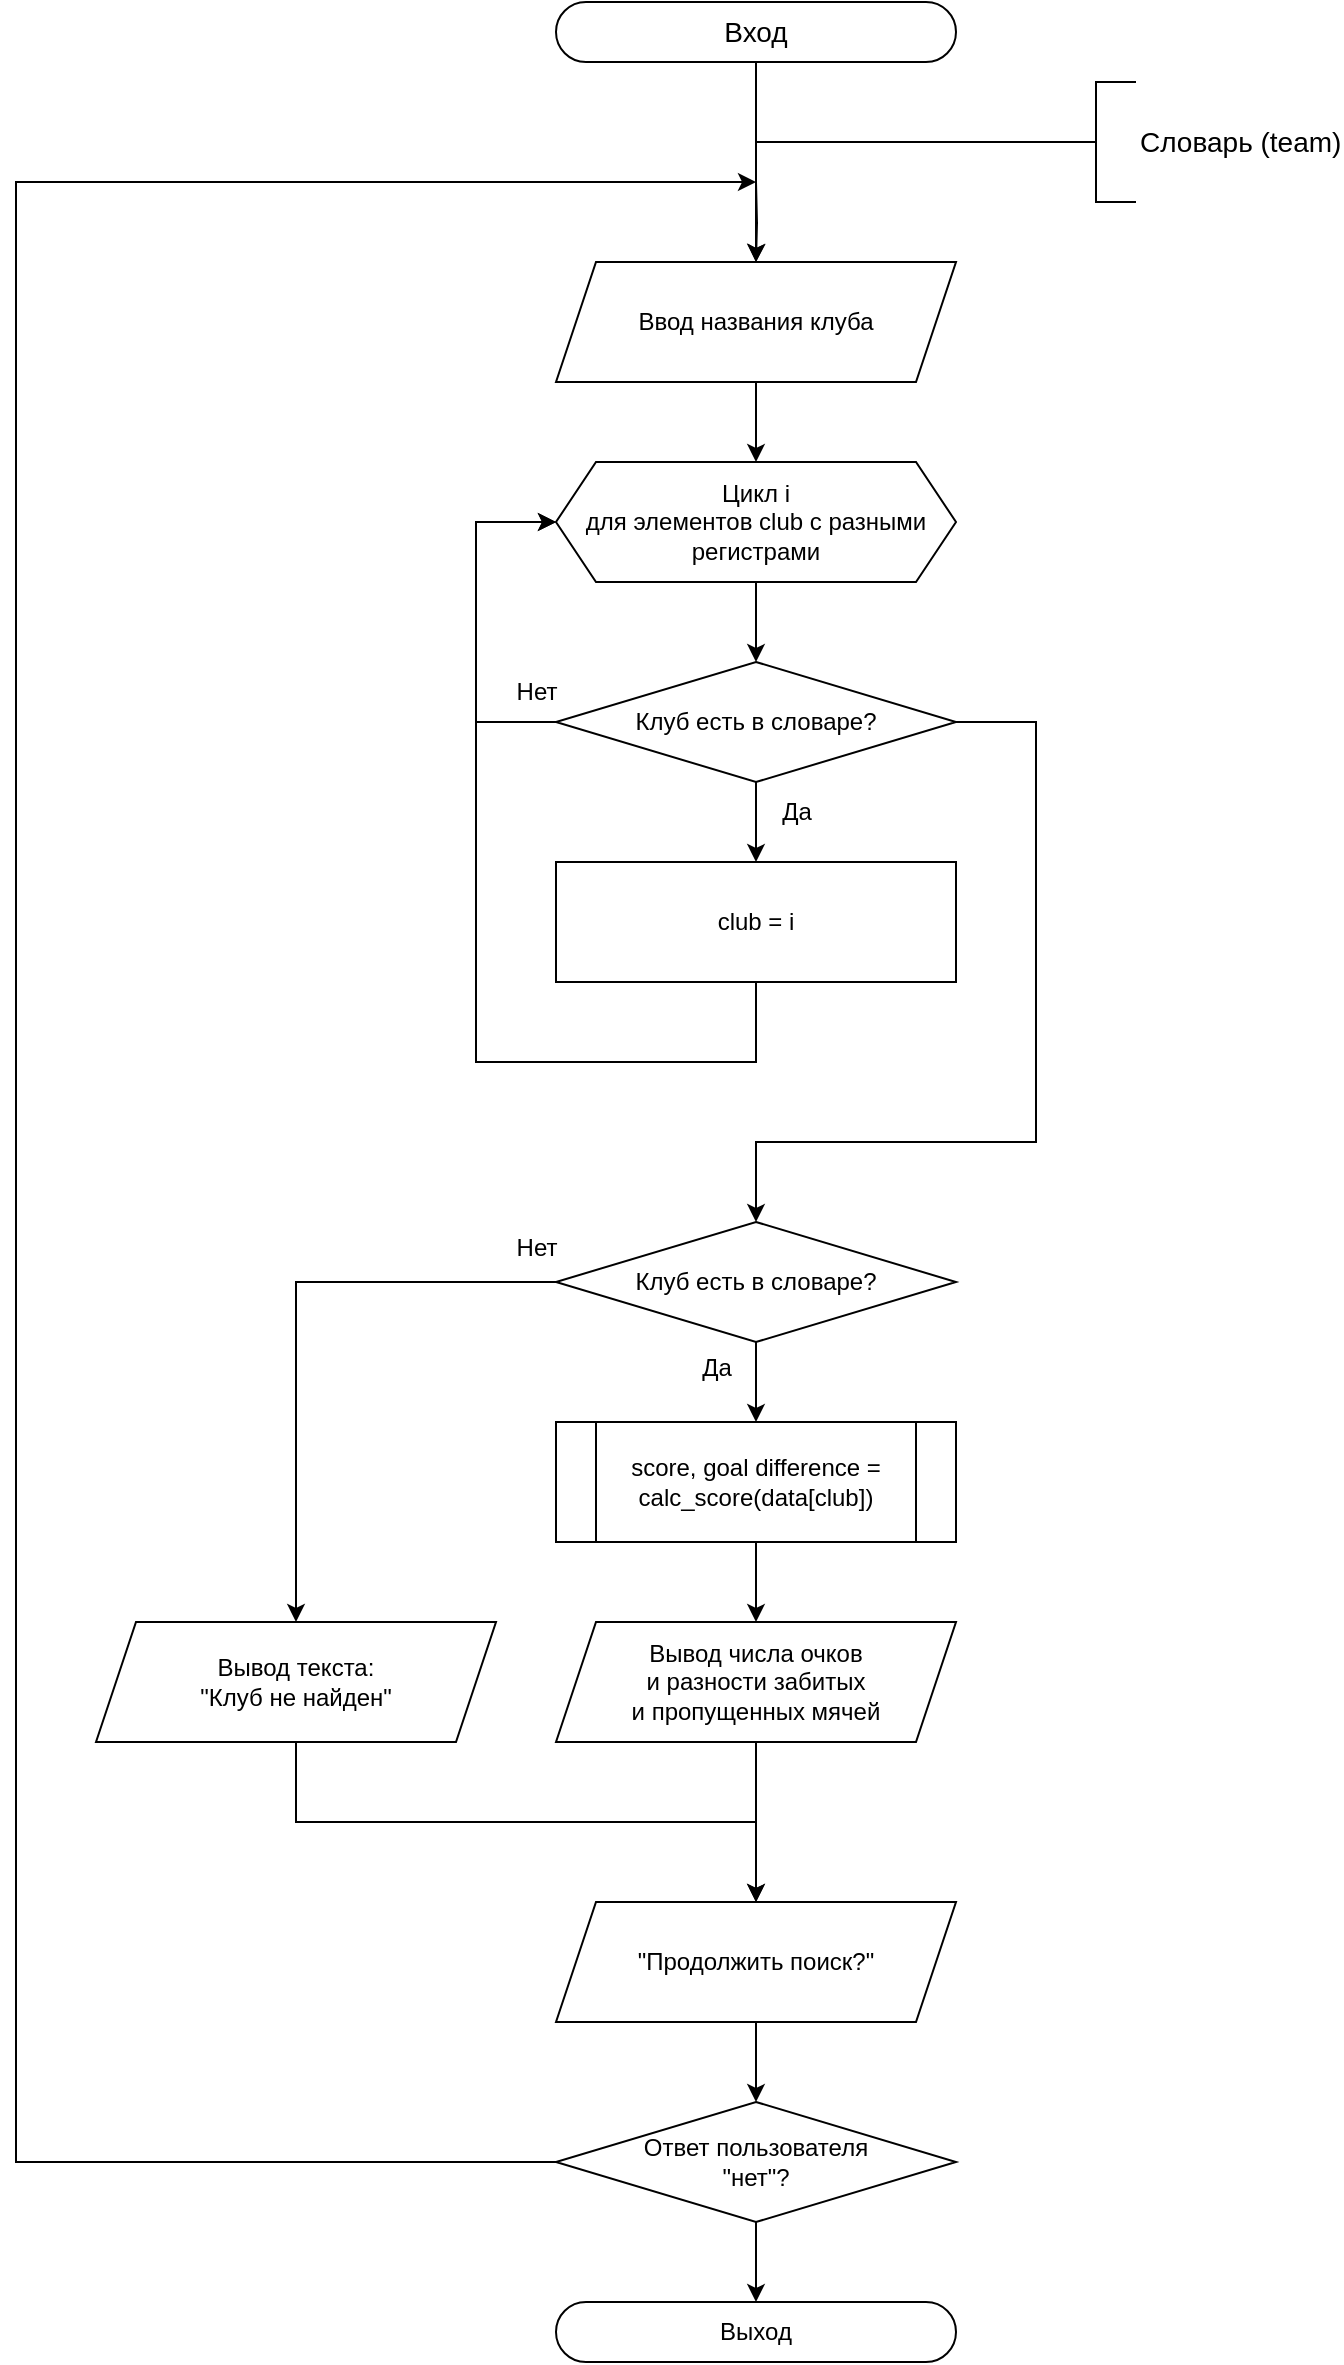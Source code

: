 <mxfile version="21.2.1" type="device">
  <diagram name="Страница 1" id="6tMGNJNM4NKZPwXtHnVI">
    <mxGraphModel dx="1411" dy="793" grid="1" gridSize="10" guides="1" tooltips="1" connect="1" arrows="1" fold="1" page="1" pageScale="1" pageWidth="827" pageHeight="1169" math="0" shadow="0">
      <root>
        <mxCell id="0" />
        <mxCell id="1" parent="0" />
        <mxCell id="Q8PbNGjHBaHUHqc-n6fm-56" style="edgeStyle=orthogonalEdgeStyle;rounded=0;orthogonalLoop=1;jettySize=auto;html=1;entryX=0.5;entryY=0;entryDx=0;entryDy=0;fontSize=14;" parent="1" source="Q8PbNGjHBaHUHqc-n6fm-1" edge="1">
          <mxGeometry relative="1" as="geometry">
            <mxPoint x="200" y="200" as="targetPoint" />
          </mxGeometry>
        </mxCell>
        <mxCell id="Q8PbNGjHBaHUHqc-n6fm-1" value="Вход" style="rounded=1;whiteSpace=wrap;html=1;arcSize=50;fontSize=14;" parent="1" vertex="1">
          <mxGeometry x="100" y="70" width="200" height="30" as="geometry" />
        </mxCell>
        <mxCell id="Q8PbNGjHBaHUHqc-n6fm-65" style="edgeStyle=orthogonalEdgeStyle;rounded=0;orthogonalLoop=1;jettySize=auto;html=1;endArrow=none;endFill=0;fontSize=14;" parent="1" source="Q8PbNGjHBaHUHqc-n6fm-6" edge="1">
          <mxGeometry relative="1" as="geometry">
            <mxPoint x="200" y="140" as="targetPoint" />
            <Array as="points">
              <mxPoint x="280" y="140" />
              <mxPoint x="280" y="140" />
            </Array>
          </mxGeometry>
        </mxCell>
        <mxCell id="Q8PbNGjHBaHUHqc-n6fm-6" value="Словарь (team)" style="strokeWidth=1;html=1;shape=mxgraph.flowchart.annotation_2;align=left;labelPosition=right;pointerEvents=1;fontSize=14;" parent="1" vertex="1">
          <mxGeometry x="350" y="110" width="40" height="60" as="geometry" />
        </mxCell>
        <mxCell id="Q8PbNGjHBaHUHqc-n6fm-44" style="edgeStyle=orthogonalEdgeStyle;rounded=0;orthogonalLoop=1;jettySize=auto;html=1;entryX=0.5;entryY=0;entryDx=0;entryDy=0;" parent="1" edge="1">
          <mxGeometry relative="1" as="geometry">
            <mxPoint x="200.0" y="260" as="sourcePoint" />
          </mxGeometry>
        </mxCell>
        <mxCell id="Q8PbNGjHBaHUHqc-n6fm-45" style="edgeStyle=orthogonalEdgeStyle;rounded=0;orthogonalLoop=1;jettySize=auto;html=1;entryX=0.5;entryY=0;entryDx=0;entryDy=0;" parent="1" edge="1">
          <mxGeometry relative="1" as="geometry">
            <mxPoint x="200.0" y="360" as="sourcePoint" />
          </mxGeometry>
        </mxCell>
        <mxCell id="Q8PbNGjHBaHUHqc-n6fm-53" style="edgeStyle=orthogonalEdgeStyle;rounded=0;orthogonalLoop=1;jettySize=auto;html=1;entryX=0.5;entryY=0;entryDx=0;entryDy=0;" parent="1" edge="1">
          <mxGeometry relative="1" as="geometry">
            <mxPoint x="200.0" y="460" as="sourcePoint" />
          </mxGeometry>
        </mxCell>
        <mxCell id="Q8PbNGjHBaHUHqc-n6fm-54" style="edgeStyle=orthogonalEdgeStyle;rounded=0;orthogonalLoop=1;jettySize=auto;html=1;" parent="1" edge="1">
          <mxGeometry relative="1" as="geometry">
            <mxPoint x="200.0" y="560" as="sourcePoint" />
          </mxGeometry>
        </mxCell>
        <mxCell id="Q8PbNGjHBaHUHqc-n6fm-50" style="edgeStyle=orthogonalEdgeStyle;rounded=0;orthogonalLoop=1;jettySize=auto;html=1;entryX=0.5;entryY=0;entryDx=0;entryDy=0;" parent="1" edge="1">
          <mxGeometry relative="1" as="geometry">
            <mxPoint x="200.0" y="660" as="sourcePoint" />
          </mxGeometry>
        </mxCell>
        <mxCell id="Q8PbNGjHBaHUHqc-n6fm-51" style="edgeStyle=orthogonalEdgeStyle;rounded=0;orthogonalLoop=1;jettySize=auto;html=1;entryX=0.5;entryY=0;entryDx=0;entryDy=0;" parent="1" edge="1">
          <mxGeometry relative="1" as="geometry">
            <mxPoint x="200.0" y="760" as="sourcePoint" />
          </mxGeometry>
        </mxCell>
        <mxCell id="Q8PbNGjHBaHUHqc-n6fm-52" style="edgeStyle=orthogonalEdgeStyle;rounded=0;orthogonalLoop=1;jettySize=auto;html=1;entryX=0;entryY=0.5;entryDx=0;entryDy=0;" parent="1" edge="1">
          <mxGeometry relative="1" as="geometry">
            <mxPoint x="100" y="630" as="targetPoint" />
            <Array as="points">
              <mxPoint x="200" y="880" />
              <mxPoint x="60" y="880" />
              <mxPoint x="60" y="630" />
            </Array>
          </mxGeometry>
        </mxCell>
        <mxCell id="wm96Qt1JqF1Xcq8qNvsb-16" style="edgeStyle=orthogonalEdgeStyle;rounded=0;orthogonalLoop=1;jettySize=auto;html=1;" edge="1" parent="1">
          <mxGeometry relative="1" as="geometry">
            <mxPoint x="200" y="200" as="targetPoint" />
            <mxPoint x="200" y="160" as="sourcePoint" />
          </mxGeometry>
        </mxCell>
        <mxCell id="Q8PbNGjHBaHUHqc-n6fm-101" style="edgeStyle=orthogonalEdgeStyle;rounded=0;orthogonalLoop=1;jettySize=auto;html=1;entryX=0.5;entryY=0;entryDx=0;entryDy=0;fontSize=15;" parent="1" target="Q8PbNGjHBaHUHqc-n6fm-100" edge="1">
          <mxGeometry relative="1" as="geometry">
            <mxPoint x="80" y="880" as="sourcePoint" />
          </mxGeometry>
        </mxCell>
        <mxCell id="Q8PbNGjHBaHUHqc-n6fm-117" style="edgeStyle=orthogonalEdgeStyle;rounded=0;orthogonalLoop=1;jettySize=auto;html=1;entryX=0.5;entryY=0;entryDx=0;entryDy=0;fontSize=15;" parent="1" target="Q8PbNGjHBaHUHqc-n6fm-35" edge="1">
          <mxGeometry relative="1" as="geometry">
            <Array as="points">
              <mxPoint x="260" y="650.0" />
              <mxPoint x="260" y="1511" />
            </Array>
            <mxPoint x="179.697" y="650.091" as="sourcePoint" />
          </mxGeometry>
        </mxCell>
        <mxCell id="Q8PbNGjHBaHUHqc-n6fm-116" style="edgeStyle=orthogonalEdgeStyle;rounded=0;orthogonalLoop=1;jettySize=auto;html=1;entryX=0;entryY=0.5;entryDx=0;entryDy=0;fontSize=15;" parent="1" source="Q8PbNGjHBaHUHqc-n6fm-114" edge="1">
          <mxGeometry relative="1" as="geometry">
            <Array as="points">
              <mxPoint x="80" y="1460" />
              <mxPoint x="-100" y="1460" />
              <mxPoint x="-100" y="650" />
            </Array>
            <mxPoint x="-20" y="650" as="targetPoint" />
          </mxGeometry>
        </mxCell>
        <mxCell id="wm96Qt1JqF1Xcq8qNvsb-24" style="edgeStyle=orthogonalEdgeStyle;rounded=0;orthogonalLoop=1;jettySize=auto;html=1;entryX=0.5;entryY=0;entryDx=0;entryDy=0;" edge="1" parent="1" source="wm96Qt1JqF1Xcq8qNvsb-17" target="wm96Qt1JqF1Xcq8qNvsb-18">
          <mxGeometry relative="1" as="geometry" />
        </mxCell>
        <mxCell id="wm96Qt1JqF1Xcq8qNvsb-17" value="Ввод названия клуба" style="shape=parallelogram;perimeter=parallelogramPerimeter;whiteSpace=wrap;html=1;fixedSize=1;" vertex="1" parent="1">
          <mxGeometry x="100" y="200" width="200" height="60" as="geometry" />
        </mxCell>
        <mxCell id="wm96Qt1JqF1Xcq8qNvsb-23" style="edgeStyle=orthogonalEdgeStyle;rounded=0;orthogonalLoop=1;jettySize=auto;html=1;entryX=0.5;entryY=0;entryDx=0;entryDy=0;" edge="1" parent="1" source="wm96Qt1JqF1Xcq8qNvsb-18" target="wm96Qt1JqF1Xcq8qNvsb-19">
          <mxGeometry relative="1" as="geometry" />
        </mxCell>
        <mxCell id="wm96Qt1JqF1Xcq8qNvsb-18" value="Цикл i&lt;br&gt;для элементов club с разными регистрами" style="shape=hexagon;perimeter=hexagonPerimeter2;whiteSpace=wrap;html=1;fixedSize=1;" vertex="1" parent="1">
          <mxGeometry x="100" y="300" width="200" height="60" as="geometry" />
        </mxCell>
        <mxCell id="wm96Qt1JqF1Xcq8qNvsb-21" style="edgeStyle=orthogonalEdgeStyle;rounded=0;orthogonalLoop=1;jettySize=auto;html=1;entryX=0.5;entryY=0;entryDx=0;entryDy=0;" edge="1" parent="1" source="wm96Qt1JqF1Xcq8qNvsb-19" target="wm96Qt1JqF1Xcq8qNvsb-20">
          <mxGeometry relative="1" as="geometry" />
        </mxCell>
        <mxCell id="wm96Qt1JqF1Xcq8qNvsb-27" style="edgeStyle=orthogonalEdgeStyle;rounded=0;orthogonalLoop=1;jettySize=auto;html=1;" edge="1" parent="1" source="wm96Qt1JqF1Xcq8qNvsb-19">
          <mxGeometry relative="1" as="geometry">
            <mxPoint x="100" y="330" as="targetPoint" />
            <Array as="points">
              <mxPoint x="60" y="430" />
              <mxPoint x="60" y="330" />
            </Array>
          </mxGeometry>
        </mxCell>
        <mxCell id="wm96Qt1JqF1Xcq8qNvsb-30" style="edgeStyle=orthogonalEdgeStyle;rounded=0;orthogonalLoop=1;jettySize=auto;html=1;entryX=0.5;entryY=0;entryDx=0;entryDy=0;exitX=1;exitY=0.5;exitDx=0;exitDy=0;" edge="1" parent="1" source="wm96Qt1JqF1Xcq8qNvsb-19" target="wm96Qt1JqF1Xcq8qNvsb-29">
          <mxGeometry relative="1" as="geometry">
            <Array as="points">
              <mxPoint x="340" y="430" />
              <mxPoint x="340" y="640" />
              <mxPoint x="200" y="640" />
            </Array>
          </mxGeometry>
        </mxCell>
        <mxCell id="wm96Qt1JqF1Xcq8qNvsb-19" value="Клуб есть в словаре?" style="rhombus;whiteSpace=wrap;html=1;" vertex="1" parent="1">
          <mxGeometry x="100" y="400" width="200" height="60" as="geometry" />
        </mxCell>
        <mxCell id="wm96Qt1JqF1Xcq8qNvsb-25" style="edgeStyle=orthogonalEdgeStyle;rounded=0;orthogonalLoop=1;jettySize=auto;html=1;" edge="1" parent="1" source="wm96Qt1JqF1Xcq8qNvsb-20" target="wm96Qt1JqF1Xcq8qNvsb-18">
          <mxGeometry relative="1" as="geometry">
            <Array as="points">
              <mxPoint x="200" y="600" />
              <mxPoint x="60" y="600" />
              <mxPoint x="60" y="330" />
            </Array>
          </mxGeometry>
        </mxCell>
        <mxCell id="wm96Qt1JqF1Xcq8qNvsb-20" value="club = i" style="rounded=0;whiteSpace=wrap;html=1;" vertex="1" parent="1">
          <mxGeometry x="100" y="500" width="200" height="60" as="geometry" />
        </mxCell>
        <mxCell id="wm96Qt1JqF1Xcq8qNvsb-26" value="Да" style="text;html=1;align=center;verticalAlign=middle;resizable=0;points=[];autosize=1;strokeColor=none;fillColor=none;" vertex="1" parent="1">
          <mxGeometry x="200" y="460" width="40" height="30" as="geometry" />
        </mxCell>
        <mxCell id="wm96Qt1JqF1Xcq8qNvsb-28" value="Нет" style="text;html=1;align=center;verticalAlign=middle;resizable=0;points=[];autosize=1;strokeColor=none;fillColor=none;" vertex="1" parent="1">
          <mxGeometry x="70" y="400" width="40" height="30" as="geometry" />
        </mxCell>
        <mxCell id="wm96Qt1JqF1Xcq8qNvsb-32" style="edgeStyle=orthogonalEdgeStyle;rounded=0;orthogonalLoop=1;jettySize=auto;html=1;entryX=0.5;entryY=0;entryDx=0;entryDy=0;" edge="1" parent="1" source="wm96Qt1JqF1Xcq8qNvsb-29" target="wm96Qt1JqF1Xcq8qNvsb-31">
          <mxGeometry relative="1" as="geometry" />
        </mxCell>
        <mxCell id="wm96Qt1JqF1Xcq8qNvsb-36" style="edgeStyle=orthogonalEdgeStyle;rounded=0;orthogonalLoop=1;jettySize=auto;html=1;entryX=0.5;entryY=0;entryDx=0;entryDy=0;" edge="1" parent="1" source="wm96Qt1JqF1Xcq8qNvsb-29" target="wm96Qt1JqF1Xcq8qNvsb-37">
          <mxGeometry relative="1" as="geometry">
            <mxPoint x="-50" y="880" as="targetPoint" />
            <Array as="points">
              <mxPoint x="-30" y="710" />
            </Array>
          </mxGeometry>
        </mxCell>
        <mxCell id="wm96Qt1JqF1Xcq8qNvsb-29" value="Клуб есть в словаре?" style="rhombus;whiteSpace=wrap;html=1;" vertex="1" parent="1">
          <mxGeometry x="100" y="680" width="200" height="60" as="geometry" />
        </mxCell>
        <mxCell id="wm96Qt1JqF1Xcq8qNvsb-34" style="edgeStyle=orthogonalEdgeStyle;rounded=0;orthogonalLoop=1;jettySize=auto;html=1;entryX=0.5;entryY=0;entryDx=0;entryDy=0;" edge="1" parent="1" source="wm96Qt1JqF1Xcq8qNvsb-31" target="wm96Qt1JqF1Xcq8qNvsb-33">
          <mxGeometry relative="1" as="geometry" />
        </mxCell>
        <mxCell id="wm96Qt1JqF1Xcq8qNvsb-31" value="score, goal difference =&lt;br&gt;calc_score(data[club])" style="shape=process;whiteSpace=wrap;html=1;backgroundOutline=1;" vertex="1" parent="1">
          <mxGeometry x="100" y="780" width="200" height="60" as="geometry" />
        </mxCell>
        <mxCell id="wm96Qt1JqF1Xcq8qNvsb-41" style="edgeStyle=orthogonalEdgeStyle;rounded=0;orthogonalLoop=1;jettySize=auto;html=1;entryX=0.5;entryY=0;entryDx=0;entryDy=0;" edge="1" parent="1" source="wm96Qt1JqF1Xcq8qNvsb-33" target="wm96Qt1JqF1Xcq8qNvsb-39">
          <mxGeometry relative="1" as="geometry" />
        </mxCell>
        <mxCell id="wm96Qt1JqF1Xcq8qNvsb-33" value="Вывод числа очков&lt;br&gt;и разности забитых&lt;br&gt;и пропущенных мячей" style="shape=parallelogram;perimeter=parallelogramPerimeter;whiteSpace=wrap;html=1;fixedSize=1;" vertex="1" parent="1">
          <mxGeometry x="100" y="880" width="200" height="60" as="geometry" />
        </mxCell>
        <mxCell id="wm96Qt1JqF1Xcq8qNvsb-35" value="Да" style="text;html=1;align=center;verticalAlign=middle;resizable=0;points=[];autosize=1;strokeColor=none;fillColor=none;" vertex="1" parent="1">
          <mxGeometry x="160" y="738" width="40" height="30" as="geometry" />
        </mxCell>
        <mxCell id="wm96Qt1JqF1Xcq8qNvsb-40" style="edgeStyle=orthogonalEdgeStyle;rounded=0;orthogonalLoop=1;jettySize=auto;html=1;entryX=0.5;entryY=0;entryDx=0;entryDy=0;" edge="1" parent="1" source="wm96Qt1JqF1Xcq8qNvsb-37" target="wm96Qt1JqF1Xcq8qNvsb-39">
          <mxGeometry relative="1" as="geometry">
            <Array as="points">
              <mxPoint x="-30" y="980" />
              <mxPoint x="200" y="980" />
            </Array>
          </mxGeometry>
        </mxCell>
        <mxCell id="wm96Qt1JqF1Xcq8qNvsb-37" value="Вывод текста: &lt;br&gt;&quot;Клуб не найден&quot;" style="shape=parallelogram;perimeter=parallelogramPerimeter;whiteSpace=wrap;html=1;fixedSize=1;" vertex="1" parent="1">
          <mxGeometry x="-130" y="880" width="200" height="60" as="geometry" />
        </mxCell>
        <mxCell id="wm96Qt1JqF1Xcq8qNvsb-38" value="Нет" style="text;html=1;align=center;verticalAlign=middle;resizable=0;points=[];autosize=1;strokeColor=none;fillColor=none;" vertex="1" parent="1">
          <mxGeometry x="70" y="678" width="40" height="30" as="geometry" />
        </mxCell>
        <mxCell id="wm96Qt1JqF1Xcq8qNvsb-43" style="edgeStyle=orthogonalEdgeStyle;rounded=0;orthogonalLoop=1;jettySize=auto;html=1;entryX=0.5;entryY=0;entryDx=0;entryDy=0;" edge="1" parent="1" source="wm96Qt1JqF1Xcq8qNvsb-39" target="wm96Qt1JqF1Xcq8qNvsb-42">
          <mxGeometry relative="1" as="geometry" />
        </mxCell>
        <mxCell id="wm96Qt1JqF1Xcq8qNvsb-39" value="&quot;Продолжить поиск?&quot;" style="shape=parallelogram;perimeter=parallelogramPerimeter;whiteSpace=wrap;html=1;fixedSize=1;" vertex="1" parent="1">
          <mxGeometry x="100" y="1020" width="200" height="60" as="geometry" />
        </mxCell>
        <mxCell id="wm96Qt1JqF1Xcq8qNvsb-44" style="edgeStyle=orthogonalEdgeStyle;rounded=0;orthogonalLoop=1;jettySize=auto;html=1;" edge="1" parent="1" source="wm96Qt1JqF1Xcq8qNvsb-42">
          <mxGeometry relative="1" as="geometry">
            <mxPoint x="200" y="160" as="targetPoint" />
            <Array as="points">
              <mxPoint x="-170" y="1150" />
              <mxPoint x="-170" y="160" />
              <mxPoint x="200" y="160" />
            </Array>
          </mxGeometry>
        </mxCell>
        <mxCell id="wm96Qt1JqF1Xcq8qNvsb-46" style="edgeStyle=orthogonalEdgeStyle;rounded=0;orthogonalLoop=1;jettySize=auto;html=1;entryX=0.5;entryY=0;entryDx=0;entryDy=0;" edge="1" parent="1" source="wm96Qt1JqF1Xcq8qNvsb-42" target="wm96Qt1JqF1Xcq8qNvsb-45">
          <mxGeometry relative="1" as="geometry" />
        </mxCell>
        <mxCell id="wm96Qt1JqF1Xcq8qNvsb-42" value="Ответ пользователя&lt;br&gt;&quot;нет&quot;?" style="rhombus;whiteSpace=wrap;html=1;" vertex="1" parent="1">
          <mxGeometry x="100" y="1120" width="200" height="60" as="geometry" />
        </mxCell>
        <mxCell id="wm96Qt1JqF1Xcq8qNvsb-45" value="Выход" style="rounded=1;whiteSpace=wrap;html=1;arcSize=50;" vertex="1" parent="1">
          <mxGeometry x="100" y="1220" width="200" height="30" as="geometry" />
        </mxCell>
      </root>
    </mxGraphModel>
  </diagram>
</mxfile>
